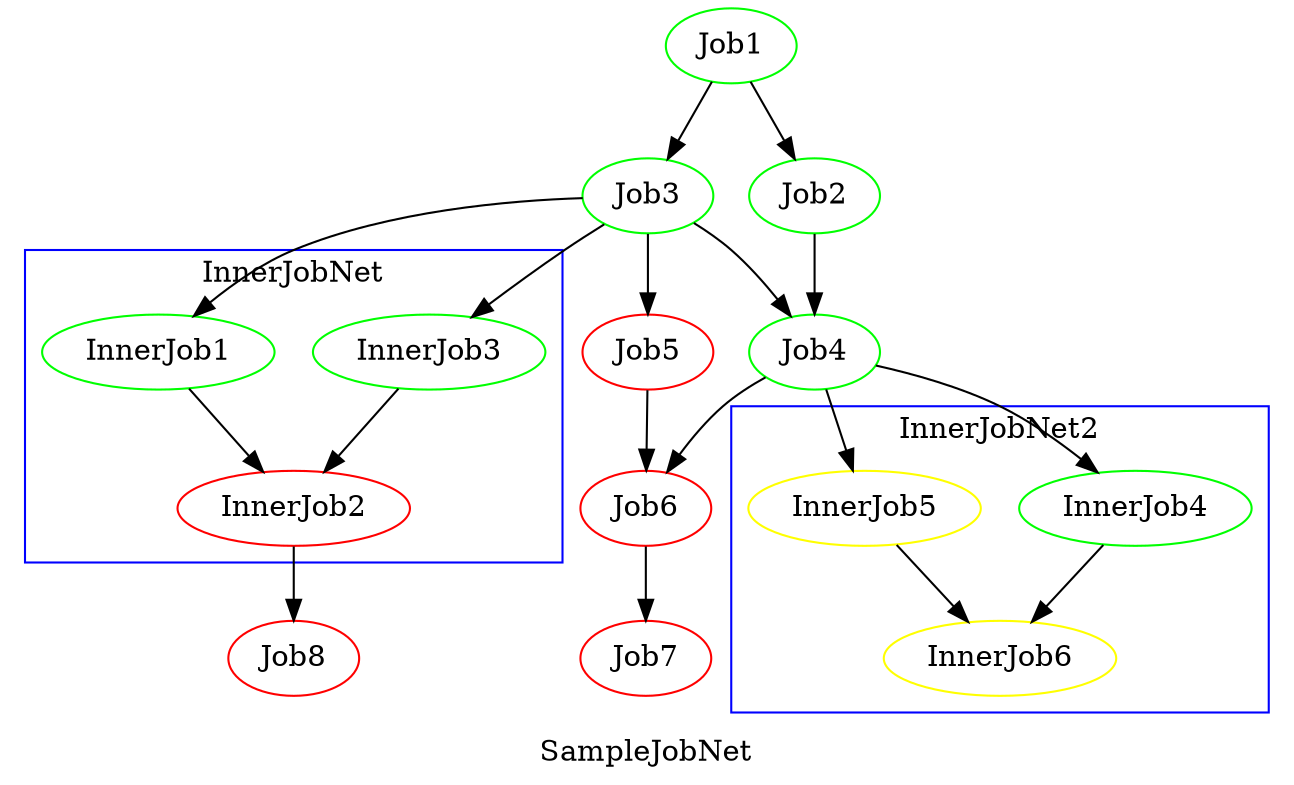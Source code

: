 digraph SampleJobNet {
label = "SampleJobNet";
Job1 [color = green];
Job1 -> Job2;
Job1 -> Job3;
Job2 [color = green];
Job2 -> Job4;
Job3 [color = green];
Job3 -> Job4;
Job3 -> InnerJob3;
Job3 -> InnerJob1;
Job3 -> Job5;
Job4 [color = green];
Job4 -> Job6;
Job4 -> InnerJob4;
Job4 -> InnerJob5;
subgraph cluster_InnerJobNet {
label = "InnerJobNet";
color = blue;
InnerJob3 [color = green];
InnerJob3 -> InnerJob2;
InnerJob1 [color = green];
InnerJob1 -> InnerJob2;
InnerJob2 [color = red];
}
InnerJob2 -> Job8;
Job8 [color = red];
Job5 [color = red];
Job5 -> Job6;
Job6 [color = red];
Job6 -> Job7;
Job7 [color = red];
subgraph cluster_InnerJobNet2 {
label = "InnerJobNet2";
color = blue;
InnerJob4 [color = green];
InnerJob4 -> InnerJob6;
InnerJob5 [color = yellow];
InnerJob5 -> InnerJob6;
InnerJob6 [color = yellow];
}
}
